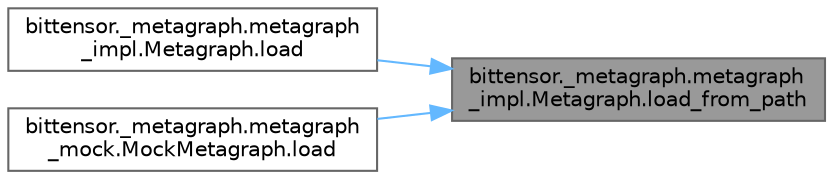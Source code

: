digraph "bittensor._metagraph.metagraph_impl.Metagraph.load_from_path"
{
 // LATEX_PDF_SIZE
  bgcolor="transparent";
  edge [fontname=Helvetica,fontsize=10,labelfontname=Helvetica,labelfontsize=10];
  node [fontname=Helvetica,fontsize=10,shape=box,height=0.2,width=0.4];
  rankdir="RL";
  Node1 [label="bittensor._metagraph.metagraph\l_impl.Metagraph.load_from_path",height=0.2,width=0.4,color="gray40", fillcolor="grey60", style="filled", fontcolor="black",tooltip=" "];
  Node1 -> Node2 [dir="back",color="steelblue1",style="solid"];
  Node2 [label="bittensor._metagraph.metagraph\l_impl.Metagraph.load",height=0.2,width=0.4,color="grey40", fillcolor="white", style="filled",URL="$classbittensor_1_1__metagraph_1_1metagraph__impl_1_1_metagraph.html#ad49d2f5525651322db1a4d65329c176a",tooltip=" "];
  Node1 -> Node3 [dir="back",color="steelblue1",style="solid"];
  Node3 [label="bittensor._metagraph.metagraph\l_mock.MockMetagraph.load",height=0.2,width=0.4,color="grey40", fillcolor="white", style="filled",URL="$classbittensor_1_1__metagraph_1_1metagraph__mock_1_1_mock_metagraph.html#ab7db4705cd3e222262db487abf3d28a3",tooltip=" "];
}
